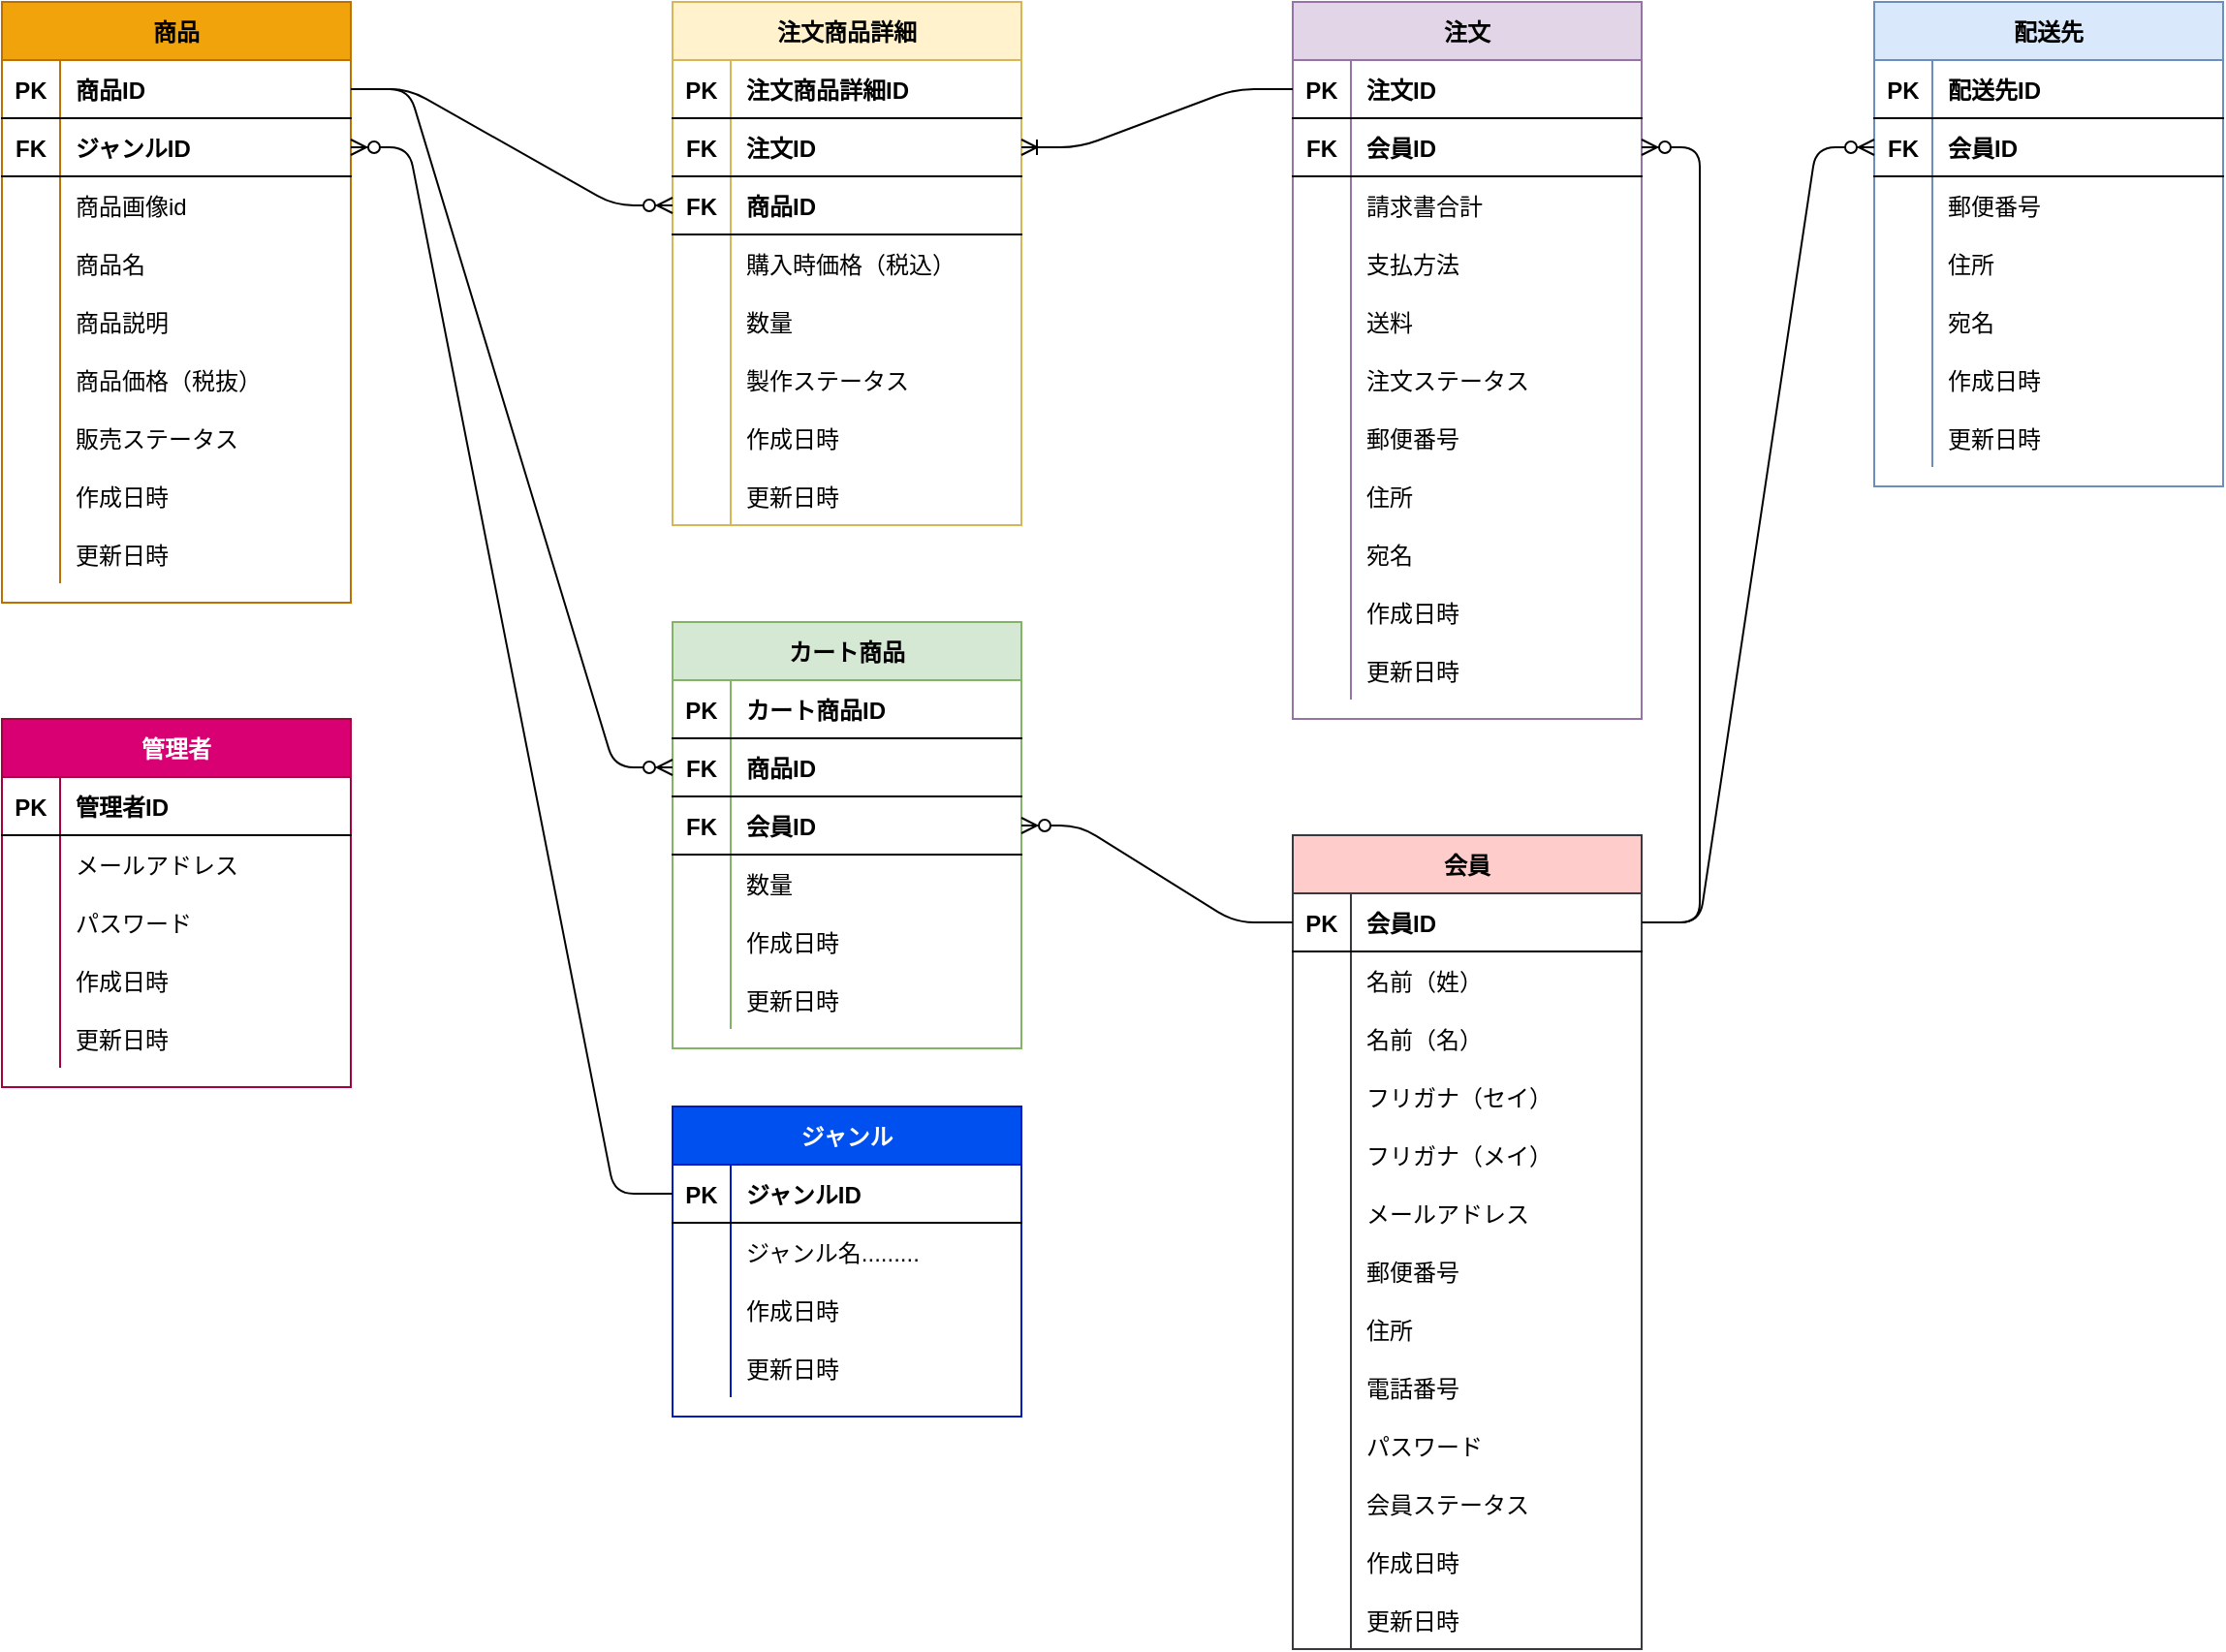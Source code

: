<mxfile version="14.7.7" type="google"><diagram id="C5RBs43oDa-KdzZeNtuy" name="Page-1"><mxGraphModel dx="1662" dy="877" grid="1" gridSize="10" guides="1" tooltips="1" connect="0" arrows="1" fold="1" page="1" pageScale="1" pageWidth="827" pageHeight="1169" math="0" shadow="0"><root><mxCell id="WIyWlLk6GJQsqaUBKTNV-0"/><mxCell id="WIyWlLk6GJQsqaUBKTNV-1" parent="WIyWlLk6GJQsqaUBKTNV-0"/><mxCell id="ZKIJg13bIt7J_Y5xCprv-138" value="会員" style="shape=table;startSize=30;container=1;collapsible=1;childLayout=tableLayout;fixedRows=1;rowLines=0;fontStyle=1;align=center;resizeLast=1;fillColor=#ffcccc;strokeColor=#36393d;" parent="WIyWlLk6GJQsqaUBKTNV-1" vertex="1"><mxGeometry x="1090" y="440" width="180" height="420" as="geometry"><mxRectangle x="590" y="380" width="60" height="30" as="alternateBounds"/></mxGeometry></mxCell><mxCell id="ZKIJg13bIt7J_Y5xCprv-139" value="" style="shape=partialRectangle;collapsible=0;dropTarget=0;pointerEvents=0;fillColor=none;top=0;left=0;bottom=1;right=0;points=[[0,0.5],[1,0.5]];portConstraint=eastwest;" parent="ZKIJg13bIt7J_Y5xCprv-138" vertex="1"><mxGeometry y="30" width="180" height="30" as="geometry"/></mxCell><mxCell id="ZKIJg13bIt7J_Y5xCprv-140" value="PK" style="shape=partialRectangle;connectable=0;fillColor=none;top=0;left=0;bottom=0;right=0;fontStyle=1;overflow=hidden;" parent="ZKIJg13bIt7J_Y5xCprv-139" vertex="1"><mxGeometry width="30" height="30" as="geometry"/></mxCell><mxCell id="ZKIJg13bIt7J_Y5xCprv-141" value="会員ID" style="shape=partialRectangle;connectable=0;fillColor=none;top=0;left=0;bottom=0;right=0;align=left;spacingLeft=6;fontStyle=1;overflow=hidden;" parent="ZKIJg13bIt7J_Y5xCprv-139" vertex="1"><mxGeometry x="30" width="150" height="30" as="geometry"/></mxCell><mxCell id="ZKIJg13bIt7J_Y5xCprv-145" value="" style="shape=partialRectangle;collapsible=0;dropTarget=0;pointerEvents=0;fillColor=none;top=0;left=0;bottom=0;right=0;points=[[0,0.5],[1,0.5]];portConstraint=eastwest;" parent="ZKIJg13bIt7J_Y5xCprv-138" vertex="1"><mxGeometry y="60" width="180" height="30" as="geometry"/></mxCell><mxCell id="ZKIJg13bIt7J_Y5xCprv-146" value="" style="shape=partialRectangle;connectable=0;fillColor=none;top=0;left=0;bottom=0;right=0;editable=1;overflow=hidden;" parent="ZKIJg13bIt7J_Y5xCprv-145" vertex="1"><mxGeometry width="30" height="30" as="geometry"/></mxCell><mxCell id="ZKIJg13bIt7J_Y5xCprv-147" value="名前（姓）" style="shape=partialRectangle;connectable=0;fillColor=none;top=0;left=0;bottom=0;right=0;align=left;spacingLeft=6;overflow=hidden;" parent="ZKIJg13bIt7J_Y5xCprv-145" vertex="1"><mxGeometry x="30" width="150" height="30" as="geometry"/></mxCell><mxCell id="r9dv_pmtsh936B0PJuUb-0" value="" style="shape=partialRectangle;collapsible=0;dropTarget=0;pointerEvents=0;fillColor=none;top=0;left=0;bottom=0;right=0;points=[[0,0.5],[1,0.5]];portConstraint=eastwest;" parent="ZKIJg13bIt7J_Y5xCprv-138" vertex="1"><mxGeometry y="90" width="180" height="30" as="geometry"/></mxCell><mxCell id="r9dv_pmtsh936B0PJuUb-1" value="" style="shape=partialRectangle;connectable=0;fillColor=none;top=0;left=0;bottom=0;right=0;editable=1;overflow=hidden;" parent="r9dv_pmtsh936B0PJuUb-0" vertex="1"><mxGeometry width="30" height="30" as="geometry"/></mxCell><mxCell id="r9dv_pmtsh936B0PJuUb-2" value="名前（名）" style="shape=partialRectangle;connectable=0;fillColor=none;top=0;left=0;bottom=0;right=0;align=left;spacingLeft=6;overflow=hidden;" parent="r9dv_pmtsh936B0PJuUb-0" vertex="1"><mxGeometry x="30" width="150" height="30" as="geometry"/></mxCell><mxCell id="ZKIJg13bIt7J_Y5xCprv-148" value="" style="shape=partialRectangle;collapsible=0;dropTarget=0;pointerEvents=0;fillColor=none;top=0;left=0;bottom=0;right=0;points=[[0,0.5],[1,0.5]];portConstraint=eastwest;" parent="ZKIJg13bIt7J_Y5xCprv-138" vertex="1"><mxGeometry y="120" width="180" height="30" as="geometry"/></mxCell><mxCell id="ZKIJg13bIt7J_Y5xCprv-149" value="" style="shape=partialRectangle;connectable=0;fillColor=none;top=0;left=0;bottom=0;right=0;editable=1;overflow=hidden;" parent="ZKIJg13bIt7J_Y5xCprv-148" vertex="1"><mxGeometry width="30" height="30" as="geometry"/></mxCell><mxCell id="ZKIJg13bIt7J_Y5xCprv-150" value="フリガナ（セイ）" style="shape=partialRectangle;connectable=0;fillColor=none;top=0;left=0;bottom=0;right=0;align=left;spacingLeft=6;overflow=hidden;" parent="ZKIJg13bIt7J_Y5xCprv-148" vertex="1"><mxGeometry x="30" width="150" height="30" as="geometry"/></mxCell><mxCell id="r9dv_pmtsh936B0PJuUb-3" value="" style="shape=partialRectangle;collapsible=0;dropTarget=0;pointerEvents=0;fillColor=none;top=0;left=0;bottom=0;right=0;points=[[0,0.5],[1,0.5]];portConstraint=eastwest;" parent="ZKIJg13bIt7J_Y5xCprv-138" vertex="1"><mxGeometry y="150" width="180" height="30" as="geometry"/></mxCell><mxCell id="r9dv_pmtsh936B0PJuUb-4" value="" style="shape=partialRectangle;connectable=0;fillColor=none;top=0;left=0;bottom=0;right=0;editable=1;overflow=hidden;" parent="r9dv_pmtsh936B0PJuUb-3" vertex="1"><mxGeometry width="30" height="30" as="geometry"/></mxCell><mxCell id="r9dv_pmtsh936B0PJuUb-5" value="フリガナ（メイ）" style="shape=partialRectangle;connectable=0;fillColor=none;top=0;left=0;bottom=0;right=0;align=left;spacingLeft=6;overflow=hidden;" parent="r9dv_pmtsh936B0PJuUb-3" vertex="1"><mxGeometry x="30" width="150" height="30" as="geometry"/></mxCell><mxCell id="ZKIJg13bIt7J_Y5xCprv-151" value="" style="shape=partialRectangle;collapsible=0;dropTarget=0;pointerEvents=0;fillColor=none;top=0;left=0;bottom=0;right=0;points=[[0,0.5],[1,0.5]];portConstraint=eastwest;" parent="ZKIJg13bIt7J_Y5xCprv-138" vertex="1"><mxGeometry y="180" width="180" height="30" as="geometry"/></mxCell><mxCell id="ZKIJg13bIt7J_Y5xCprv-152" value="" style="shape=partialRectangle;connectable=0;fillColor=none;top=0;left=0;bottom=0;right=0;editable=1;overflow=hidden;" parent="ZKIJg13bIt7J_Y5xCprv-151" vertex="1"><mxGeometry width="30" height="30" as="geometry"/></mxCell><mxCell id="ZKIJg13bIt7J_Y5xCprv-153" value="メールアドレス" style="shape=partialRectangle;connectable=0;fillColor=none;top=0;left=0;bottom=0;right=0;align=left;spacingLeft=6;overflow=hidden;" parent="ZKIJg13bIt7J_Y5xCprv-151" vertex="1"><mxGeometry x="30" width="150" height="30" as="geometry"/></mxCell><mxCell id="ZKIJg13bIt7J_Y5xCprv-154" style="shape=partialRectangle;collapsible=0;dropTarget=0;pointerEvents=0;fillColor=none;top=0;left=0;bottom=0;right=0;points=[[0,0.5],[1,0.5]];portConstraint=eastwest;" parent="ZKIJg13bIt7J_Y5xCprv-138" vertex="1"><mxGeometry y="210" width="180" height="30" as="geometry"/></mxCell><mxCell id="ZKIJg13bIt7J_Y5xCprv-155" style="shape=partialRectangle;connectable=0;fillColor=none;top=0;left=0;bottom=0;right=0;editable=1;overflow=hidden;" parent="ZKIJg13bIt7J_Y5xCprv-154" vertex="1"><mxGeometry width="30" height="30" as="geometry"/></mxCell><mxCell id="ZKIJg13bIt7J_Y5xCprv-156" value="郵便番号" style="shape=partialRectangle;connectable=0;fillColor=none;top=0;left=0;bottom=0;right=0;align=left;spacingLeft=6;overflow=hidden;" parent="ZKIJg13bIt7J_Y5xCprv-154" vertex="1"><mxGeometry x="30" width="150" height="30" as="geometry"/></mxCell><mxCell id="ZKIJg13bIt7J_Y5xCprv-157" style="shape=partialRectangle;collapsible=0;dropTarget=0;pointerEvents=0;fillColor=none;top=0;left=0;bottom=0;right=0;points=[[0,0.5],[1,0.5]];portConstraint=eastwest;" parent="ZKIJg13bIt7J_Y5xCprv-138" vertex="1"><mxGeometry y="240" width="180" height="30" as="geometry"/></mxCell><mxCell id="ZKIJg13bIt7J_Y5xCprv-158" style="shape=partialRectangle;connectable=0;fillColor=none;top=0;left=0;bottom=0;right=0;editable=1;overflow=hidden;" parent="ZKIJg13bIt7J_Y5xCprv-157" vertex="1"><mxGeometry width="30" height="30" as="geometry"/></mxCell><mxCell id="ZKIJg13bIt7J_Y5xCprv-159" value="住所" style="shape=partialRectangle;connectable=0;fillColor=none;top=0;left=0;bottom=0;right=0;align=left;spacingLeft=6;overflow=hidden;" parent="ZKIJg13bIt7J_Y5xCprv-157" vertex="1"><mxGeometry x="30" width="150" height="30" as="geometry"/></mxCell><mxCell id="ZKIJg13bIt7J_Y5xCprv-160" style="shape=partialRectangle;collapsible=0;dropTarget=0;pointerEvents=0;fillColor=none;top=0;left=0;bottom=0;right=0;points=[[0,0.5],[1,0.5]];portConstraint=eastwest;" parent="ZKIJg13bIt7J_Y5xCprv-138" vertex="1"><mxGeometry y="270" width="180" height="30" as="geometry"/></mxCell><mxCell id="ZKIJg13bIt7J_Y5xCprv-161" style="shape=partialRectangle;connectable=0;fillColor=none;top=0;left=0;bottom=0;right=0;editable=1;overflow=hidden;" parent="ZKIJg13bIt7J_Y5xCprv-160" vertex="1"><mxGeometry width="30" height="30" as="geometry"/></mxCell><mxCell id="ZKIJg13bIt7J_Y5xCprv-162" value="電話番号" style="shape=partialRectangle;connectable=0;fillColor=none;top=0;left=0;bottom=0;right=0;align=left;spacingLeft=6;overflow=hidden;" parent="ZKIJg13bIt7J_Y5xCprv-160" vertex="1"><mxGeometry x="30" width="150" height="30" as="geometry"/></mxCell><mxCell id="ZKIJg13bIt7J_Y5xCprv-163" style="shape=partialRectangle;collapsible=0;dropTarget=0;pointerEvents=0;fillColor=none;top=0;left=0;bottom=0;right=0;points=[[0,0.5],[1,0.5]];portConstraint=eastwest;" parent="ZKIJg13bIt7J_Y5xCprv-138" vertex="1"><mxGeometry y="300" width="180" height="30" as="geometry"/></mxCell><mxCell id="ZKIJg13bIt7J_Y5xCprv-164" style="shape=partialRectangle;connectable=0;fillColor=none;top=0;left=0;bottom=0;right=0;editable=1;overflow=hidden;" parent="ZKIJg13bIt7J_Y5xCprv-163" vertex="1"><mxGeometry width="30" height="30" as="geometry"/></mxCell><mxCell id="ZKIJg13bIt7J_Y5xCprv-165" value="パスワード" style="shape=partialRectangle;connectable=0;fillColor=none;top=0;left=0;bottom=0;right=0;align=left;spacingLeft=6;overflow=hidden;" parent="ZKIJg13bIt7J_Y5xCprv-163" vertex="1"><mxGeometry x="30" width="150" height="30" as="geometry"/></mxCell><mxCell id="ZKIJg13bIt7J_Y5xCprv-166" style="shape=partialRectangle;collapsible=0;dropTarget=0;pointerEvents=0;fillColor=none;top=0;left=0;bottom=0;right=0;points=[[0,0.5],[1,0.5]];portConstraint=eastwest;" parent="ZKIJg13bIt7J_Y5xCprv-138" vertex="1"><mxGeometry y="330" width="180" height="30" as="geometry"/></mxCell><mxCell id="ZKIJg13bIt7J_Y5xCprv-167" style="shape=partialRectangle;connectable=0;fillColor=none;top=0;left=0;bottom=0;right=0;editable=1;overflow=hidden;" parent="ZKIJg13bIt7J_Y5xCprv-166" vertex="1"><mxGeometry width="30" height="30" as="geometry"/></mxCell><mxCell id="ZKIJg13bIt7J_Y5xCprv-168" value="会員ステータス" style="shape=partialRectangle;connectable=0;fillColor=none;top=0;left=0;bottom=0;right=0;align=left;spacingLeft=6;overflow=hidden;" parent="ZKIJg13bIt7J_Y5xCprv-166" vertex="1"><mxGeometry x="30" width="150" height="30" as="geometry"/></mxCell><mxCell id="0UkZIth4nSMNTKYUOf2b-69" style="shape=partialRectangle;collapsible=0;dropTarget=0;pointerEvents=0;fillColor=none;top=0;left=0;bottom=0;right=0;points=[[0,0.5],[1,0.5]];portConstraint=eastwest;" parent="ZKIJg13bIt7J_Y5xCprv-138" vertex="1"><mxGeometry y="360" width="180" height="30" as="geometry"/></mxCell><mxCell id="0UkZIth4nSMNTKYUOf2b-70" style="shape=partialRectangle;connectable=0;fillColor=none;top=0;left=0;bottom=0;right=0;editable=1;overflow=hidden;" parent="0UkZIth4nSMNTKYUOf2b-69" vertex="1"><mxGeometry width="30" height="30" as="geometry"/></mxCell><mxCell id="0UkZIth4nSMNTKYUOf2b-71" value="作成日時" style="shape=partialRectangle;connectable=0;fillColor=none;top=0;left=0;bottom=0;right=0;align=left;spacingLeft=6;overflow=hidden;" parent="0UkZIth4nSMNTKYUOf2b-69" vertex="1"><mxGeometry x="30" width="150" height="30" as="geometry"/></mxCell><mxCell id="0UkZIth4nSMNTKYUOf2b-72" style="shape=partialRectangle;collapsible=0;dropTarget=0;pointerEvents=0;fillColor=none;top=0;left=0;bottom=0;right=0;points=[[0,0.5],[1,0.5]];portConstraint=eastwest;" parent="ZKIJg13bIt7J_Y5xCprv-138" vertex="1"><mxGeometry y="390" width="180" height="30" as="geometry"/></mxCell><mxCell id="0UkZIth4nSMNTKYUOf2b-73" style="shape=partialRectangle;connectable=0;fillColor=none;top=0;left=0;bottom=0;right=0;editable=1;overflow=hidden;" parent="0UkZIth4nSMNTKYUOf2b-72" vertex="1"><mxGeometry width="30" height="30" as="geometry"/></mxCell><mxCell id="0UkZIth4nSMNTKYUOf2b-74" value="更新日時" style="shape=partialRectangle;connectable=0;fillColor=none;top=0;left=0;bottom=0;right=0;align=left;spacingLeft=6;overflow=hidden;" parent="0UkZIth4nSMNTKYUOf2b-72" vertex="1"><mxGeometry x="30" width="150" height="30" as="geometry"/></mxCell><mxCell id="ZKIJg13bIt7J_Y5xCprv-169" value="商品" style="shape=table;startSize=30;container=1;collapsible=1;childLayout=tableLayout;fixedRows=1;rowLines=0;fontStyle=1;align=center;resizeLast=1;fillColor=#f0a30a;strokeColor=#BD7000;fontColor=#000000;" parent="WIyWlLk6GJQsqaUBKTNV-1" vertex="1"><mxGeometry x="424" y="10" width="180" height="310" as="geometry"><mxRectangle x="240" y="410" width="60" height="30" as="alternateBounds"/></mxGeometry></mxCell><mxCell id="ZKIJg13bIt7J_Y5xCprv-170" value="" style="shape=partialRectangle;collapsible=0;dropTarget=0;pointerEvents=0;fillColor=none;top=0;left=0;bottom=1;right=0;points=[[0,0.5],[1,0.5]];portConstraint=eastwest;fontStyle=0" parent="ZKIJg13bIt7J_Y5xCprv-169" vertex="1"><mxGeometry y="30" width="180" height="30" as="geometry"/></mxCell><mxCell id="ZKIJg13bIt7J_Y5xCprv-171" value="PK" style="shape=partialRectangle;connectable=0;fillColor=none;top=0;left=0;bottom=0;right=0;fontStyle=1;overflow=hidden;" parent="ZKIJg13bIt7J_Y5xCprv-170" vertex="1"><mxGeometry width="30" height="30" as="geometry"/></mxCell><mxCell id="ZKIJg13bIt7J_Y5xCprv-172" value="商品ID" style="shape=partialRectangle;connectable=0;fillColor=none;top=0;left=0;bottom=0;right=0;align=left;spacingLeft=6;fontStyle=1;overflow=hidden;" parent="ZKIJg13bIt7J_Y5xCprv-170" vertex="1"><mxGeometry x="30" width="150" height="30" as="geometry"/></mxCell><mxCell id="ZKIJg13bIt7J_Y5xCprv-173" style="shape=partialRectangle;collapsible=0;dropTarget=0;pointerEvents=0;fillColor=none;top=0;left=0;bottom=1;right=0;points=[[0,0.5],[1,0.5]];portConstraint=eastwest;" parent="ZKIJg13bIt7J_Y5xCprv-169" vertex="1"><mxGeometry y="60" width="180" height="30" as="geometry"/></mxCell><mxCell id="ZKIJg13bIt7J_Y5xCprv-174" value="FK" style="shape=partialRectangle;connectable=0;fillColor=none;top=0;left=0;bottom=0;right=0;fontStyle=1;overflow=hidden;" parent="ZKIJg13bIt7J_Y5xCprv-173" vertex="1"><mxGeometry width="30" height="30" as="geometry"/></mxCell><mxCell id="ZKIJg13bIt7J_Y5xCprv-175" value="ジャンルID" style="shape=partialRectangle;connectable=0;fillColor=none;top=0;left=0;bottom=0;right=0;align=left;spacingLeft=6;fontStyle=1;overflow=hidden;" parent="ZKIJg13bIt7J_Y5xCprv-173" vertex="1"><mxGeometry x="30" width="150" height="30" as="geometry"/></mxCell><mxCell id="ZKIJg13bIt7J_Y5xCprv-176" style="shape=partialRectangle;collapsible=0;dropTarget=0;pointerEvents=0;fillColor=none;top=0;left=0;bottom=0;right=0;points=[[0,0.5],[1,0.5]];portConstraint=eastwest;" parent="ZKIJg13bIt7J_Y5xCprv-169" vertex="1"><mxGeometry y="90" width="180" height="30" as="geometry"/></mxCell><mxCell id="ZKIJg13bIt7J_Y5xCprv-177" style="shape=partialRectangle;connectable=0;fillColor=none;top=0;left=0;bottom=0;right=0;editable=1;overflow=hidden;" parent="ZKIJg13bIt7J_Y5xCprv-176" vertex="1"><mxGeometry width="30" height="30" as="geometry"/></mxCell><mxCell id="ZKIJg13bIt7J_Y5xCprv-178" value="商品画像id" style="shape=partialRectangle;connectable=0;fillColor=none;top=0;left=0;bottom=0;right=0;align=left;spacingLeft=6;overflow=hidden;" parent="ZKIJg13bIt7J_Y5xCprv-176" vertex="1"><mxGeometry x="30" width="150" height="30" as="geometry"/></mxCell><mxCell id="ZKIJg13bIt7J_Y5xCprv-179" value="" style="shape=partialRectangle;collapsible=0;dropTarget=0;pointerEvents=0;fillColor=none;top=0;left=0;bottom=0;right=0;points=[[0,0.5],[1,0.5]];portConstraint=eastwest;" parent="ZKIJg13bIt7J_Y5xCprv-169" vertex="1"><mxGeometry y="120" width="180" height="30" as="geometry"/></mxCell><mxCell id="ZKIJg13bIt7J_Y5xCprv-180" value="" style="shape=partialRectangle;connectable=0;fillColor=none;top=0;left=0;bottom=0;right=0;editable=1;overflow=hidden;" parent="ZKIJg13bIt7J_Y5xCprv-179" vertex="1"><mxGeometry width="30" height="30" as="geometry"/></mxCell><mxCell id="ZKIJg13bIt7J_Y5xCprv-181" value="商品名" style="shape=partialRectangle;connectable=0;fillColor=none;top=0;left=0;bottom=0;right=0;align=left;spacingLeft=6;overflow=hidden;" parent="ZKIJg13bIt7J_Y5xCprv-179" vertex="1"><mxGeometry x="30" width="150" height="30" as="geometry"/></mxCell><mxCell id="ZKIJg13bIt7J_Y5xCprv-182" value="" style="shape=partialRectangle;collapsible=0;dropTarget=0;pointerEvents=0;fillColor=none;top=0;left=0;bottom=0;right=0;points=[[0,0.5],[1,0.5]];portConstraint=eastwest;" parent="ZKIJg13bIt7J_Y5xCprv-169" vertex="1"><mxGeometry y="150" width="180" height="30" as="geometry"/></mxCell><mxCell id="ZKIJg13bIt7J_Y5xCprv-183" value="" style="shape=partialRectangle;connectable=0;fillColor=none;top=0;left=0;bottom=0;right=0;editable=1;overflow=hidden;" parent="ZKIJg13bIt7J_Y5xCprv-182" vertex="1"><mxGeometry width="30" height="30" as="geometry"/></mxCell><mxCell id="ZKIJg13bIt7J_Y5xCprv-184" value="商品説明" style="shape=partialRectangle;connectable=0;fillColor=none;top=0;left=0;bottom=0;right=0;align=left;spacingLeft=6;overflow=hidden;" parent="ZKIJg13bIt7J_Y5xCprv-182" vertex="1"><mxGeometry x="30" width="150" height="30" as="geometry"/></mxCell><mxCell id="ZKIJg13bIt7J_Y5xCprv-185" value="" style="shape=partialRectangle;collapsible=0;dropTarget=0;pointerEvents=0;fillColor=none;top=0;left=0;bottom=0;right=0;points=[[0,0.5],[1,0.5]];portConstraint=eastwest;" parent="ZKIJg13bIt7J_Y5xCprv-169" vertex="1"><mxGeometry y="180" width="180" height="30" as="geometry"/></mxCell><mxCell id="ZKIJg13bIt7J_Y5xCprv-186" value="" style="shape=partialRectangle;connectable=0;fillColor=none;top=0;left=0;bottom=0;right=0;editable=1;overflow=hidden;" parent="ZKIJg13bIt7J_Y5xCprv-185" vertex="1"><mxGeometry width="30" height="30" as="geometry"/></mxCell><mxCell id="ZKIJg13bIt7J_Y5xCprv-187" value="商品価格（税抜）" style="shape=partialRectangle;connectable=0;fillColor=none;top=0;left=0;bottom=0;right=0;align=left;spacingLeft=6;overflow=hidden;" parent="ZKIJg13bIt7J_Y5xCprv-185" vertex="1"><mxGeometry x="30" width="150" height="30" as="geometry"/></mxCell><mxCell id="ZKIJg13bIt7J_Y5xCprv-188" style="shape=partialRectangle;collapsible=0;dropTarget=0;pointerEvents=0;fillColor=none;top=0;left=0;bottom=0;right=0;points=[[0,0.5],[1,0.5]];portConstraint=eastwest;" parent="ZKIJg13bIt7J_Y5xCprv-169" vertex="1"><mxGeometry y="210" width="180" height="30" as="geometry"/></mxCell><mxCell id="ZKIJg13bIt7J_Y5xCprv-189" style="shape=partialRectangle;connectable=0;fillColor=none;top=0;left=0;bottom=0;right=0;editable=1;overflow=hidden;" parent="ZKIJg13bIt7J_Y5xCprv-188" vertex="1"><mxGeometry width="30" height="30" as="geometry"/></mxCell><mxCell id="ZKIJg13bIt7J_Y5xCprv-190" value="販売ステータス" style="shape=partialRectangle;connectable=0;fillColor=none;top=0;left=0;bottom=0;right=0;align=left;spacingLeft=6;overflow=hidden;" parent="ZKIJg13bIt7J_Y5xCprv-188" vertex="1"><mxGeometry x="30" width="150" height="30" as="geometry"/></mxCell><mxCell id="0UkZIth4nSMNTKYUOf2b-115" style="shape=partialRectangle;collapsible=0;dropTarget=0;pointerEvents=0;fillColor=none;top=0;left=0;bottom=0;right=0;points=[[0,0.5],[1,0.5]];portConstraint=eastwest;" parent="ZKIJg13bIt7J_Y5xCprv-169" vertex="1"><mxGeometry y="240" width="180" height="30" as="geometry"/></mxCell><mxCell id="0UkZIth4nSMNTKYUOf2b-116" style="shape=partialRectangle;connectable=0;fillColor=none;top=0;left=0;bottom=0;right=0;editable=1;overflow=hidden;" parent="0UkZIth4nSMNTKYUOf2b-115" vertex="1"><mxGeometry width="30" height="30" as="geometry"/></mxCell><mxCell id="0UkZIth4nSMNTKYUOf2b-117" value="作成日時" style="shape=partialRectangle;connectable=0;fillColor=none;top=0;left=0;bottom=0;right=0;align=left;spacingLeft=6;overflow=hidden;" parent="0UkZIth4nSMNTKYUOf2b-115" vertex="1"><mxGeometry x="30" width="150" height="30" as="geometry"/></mxCell><mxCell id="0UkZIth4nSMNTKYUOf2b-118" style="shape=partialRectangle;collapsible=0;dropTarget=0;pointerEvents=0;fillColor=none;top=0;left=0;bottom=0;right=0;points=[[0,0.5],[1,0.5]];portConstraint=eastwest;" parent="ZKIJg13bIt7J_Y5xCprv-169" vertex="1"><mxGeometry y="270" width="180" height="30" as="geometry"/></mxCell><mxCell id="0UkZIth4nSMNTKYUOf2b-119" style="shape=partialRectangle;connectable=0;fillColor=none;top=0;left=0;bottom=0;right=0;editable=1;overflow=hidden;" parent="0UkZIth4nSMNTKYUOf2b-118" vertex="1"><mxGeometry width="30" height="30" as="geometry"/></mxCell><mxCell id="0UkZIth4nSMNTKYUOf2b-120" value="更新日時" style="shape=partialRectangle;connectable=0;fillColor=none;top=0;left=0;bottom=0;right=0;align=left;spacingLeft=6;overflow=hidden;" parent="0UkZIth4nSMNTKYUOf2b-118" vertex="1"><mxGeometry x="30" width="150" height="30" as="geometry"/></mxCell><mxCell id="ZKIJg13bIt7J_Y5xCprv-191" value="注文商品詳細" style="shape=table;startSize=30;container=1;collapsible=1;childLayout=tableLayout;fixedRows=1;rowLines=0;fontStyle=1;align=center;resizeLast=1;fillColor=#fff2cc;strokeColor=#d6b656;" parent="WIyWlLk6GJQsqaUBKTNV-1" vertex="1"><mxGeometry x="770" y="10" width="180" height="270" as="geometry"><mxRectangle x="1010" y="40" width="80" height="30" as="alternateBounds"/></mxGeometry></mxCell><mxCell id="ZKIJg13bIt7J_Y5xCprv-192" value="" style="shape=partialRectangle;collapsible=0;dropTarget=0;pointerEvents=0;fillColor=none;top=0;left=0;bottom=1;right=0;points=[[0,0.5],[1,0.5]];portConstraint=eastwest;" parent="ZKIJg13bIt7J_Y5xCprv-191" vertex="1"><mxGeometry y="30" width="180" height="30" as="geometry"/></mxCell><mxCell id="ZKIJg13bIt7J_Y5xCprv-193" value="PK" style="shape=partialRectangle;connectable=0;fillColor=none;top=0;left=0;bottom=0;right=0;fontStyle=1;overflow=hidden;" parent="ZKIJg13bIt7J_Y5xCprv-192" vertex="1"><mxGeometry width="30" height="30" as="geometry"/></mxCell><mxCell id="ZKIJg13bIt7J_Y5xCprv-194" value="注文商品詳細ID" style="shape=partialRectangle;connectable=0;fillColor=none;top=0;left=0;bottom=0;right=0;align=left;spacingLeft=6;fontStyle=1;overflow=hidden;" parent="ZKIJg13bIt7J_Y5xCprv-192" vertex="1"><mxGeometry x="30" width="150" height="30" as="geometry"/></mxCell><mxCell id="ZKIJg13bIt7J_Y5xCprv-195" style="shape=partialRectangle;collapsible=0;dropTarget=0;pointerEvents=0;fillColor=none;top=0;left=0;bottom=1;right=0;points=[[0,0.5],[1,0.5]];portConstraint=eastwest;" parent="ZKIJg13bIt7J_Y5xCprv-191" vertex="1"><mxGeometry y="60" width="180" height="30" as="geometry"/></mxCell><mxCell id="ZKIJg13bIt7J_Y5xCprv-196" value="FK" style="shape=partialRectangle;connectable=0;fillColor=none;top=0;left=0;bottom=0;right=0;fontStyle=1;overflow=hidden;" parent="ZKIJg13bIt7J_Y5xCprv-195" vertex="1"><mxGeometry width="30" height="30" as="geometry"/></mxCell><mxCell id="ZKIJg13bIt7J_Y5xCprv-197" value="注文ID" style="shape=partialRectangle;connectable=0;fillColor=none;top=0;left=0;bottom=0;right=0;align=left;spacingLeft=6;fontStyle=1;overflow=hidden;" parent="ZKIJg13bIt7J_Y5xCprv-195" vertex="1"><mxGeometry x="30" width="150" height="30" as="geometry"/></mxCell><mxCell id="ZKIJg13bIt7J_Y5xCprv-198" style="shape=partialRectangle;collapsible=0;dropTarget=0;pointerEvents=0;fillColor=none;top=0;left=0;bottom=1;right=0;points=[[0,0.5],[1,0.5]];portConstraint=eastwest;" parent="ZKIJg13bIt7J_Y5xCprv-191" vertex="1"><mxGeometry y="90" width="180" height="30" as="geometry"/></mxCell><mxCell id="ZKIJg13bIt7J_Y5xCprv-199" value="FK" style="shape=partialRectangle;connectable=0;fillColor=none;top=0;left=0;bottom=0;right=0;fontStyle=1;overflow=hidden;" parent="ZKIJg13bIt7J_Y5xCprv-198" vertex="1"><mxGeometry width="30" height="30" as="geometry"/></mxCell><mxCell id="ZKIJg13bIt7J_Y5xCprv-200" value="商品ID" style="shape=partialRectangle;connectable=0;fillColor=none;top=0;left=0;bottom=0;right=0;align=left;spacingLeft=6;fontStyle=1;overflow=hidden;" parent="ZKIJg13bIt7J_Y5xCprv-198" vertex="1"><mxGeometry x="30" width="150" height="30" as="geometry"/></mxCell><mxCell id="0UkZIth4nSMNTKYUOf2b-85" value="" style="shape=partialRectangle;collapsible=0;dropTarget=0;pointerEvents=0;fillColor=none;top=0;left=0;bottom=0;right=0;points=[[0,0.5],[1,0.5]];portConstraint=eastwest;" parent="ZKIJg13bIt7J_Y5xCprv-191" vertex="1"><mxGeometry y="120" width="180" height="30" as="geometry"/></mxCell><mxCell id="0UkZIth4nSMNTKYUOf2b-86" value="" style="shape=partialRectangle;connectable=0;fillColor=none;top=0;left=0;bottom=0;right=0;editable=1;overflow=hidden;" parent="0UkZIth4nSMNTKYUOf2b-85" vertex="1"><mxGeometry width="30" height="30" as="geometry"/></mxCell><mxCell id="0UkZIth4nSMNTKYUOf2b-87" value="購入時価格（税込）" style="shape=partialRectangle;connectable=0;fillColor=none;top=0;left=0;bottom=0;right=0;align=left;spacingLeft=6;overflow=hidden;" parent="0UkZIth4nSMNTKYUOf2b-85" vertex="1"><mxGeometry x="30" width="150" height="30" as="geometry"/></mxCell><mxCell id="0UkZIth4nSMNTKYUOf2b-94" style="shape=partialRectangle;collapsible=0;dropTarget=0;pointerEvents=0;fillColor=none;top=0;left=0;bottom=0;right=0;points=[[0,0.5],[1,0.5]];portConstraint=eastwest;" parent="ZKIJg13bIt7J_Y5xCprv-191" vertex="1"><mxGeometry y="150" width="180" height="30" as="geometry"/></mxCell><mxCell id="0UkZIth4nSMNTKYUOf2b-95" style="shape=partialRectangle;connectable=0;fillColor=none;top=0;left=0;bottom=0;right=0;editable=1;overflow=hidden;" parent="0UkZIth4nSMNTKYUOf2b-94" vertex="1"><mxGeometry width="30" height="30" as="geometry"/></mxCell><mxCell id="0UkZIth4nSMNTKYUOf2b-96" value="数量" style="shape=partialRectangle;connectable=0;fillColor=none;top=0;left=0;bottom=0;right=0;align=left;spacingLeft=6;overflow=hidden;" parent="0UkZIth4nSMNTKYUOf2b-94" vertex="1"><mxGeometry x="30" width="150" height="30" as="geometry"/></mxCell><mxCell id="0UkZIth4nSMNTKYUOf2b-88" style="shape=partialRectangle;collapsible=0;dropTarget=0;pointerEvents=0;fillColor=none;top=0;left=0;bottom=0;right=0;points=[[0,0.5],[1,0.5]];portConstraint=eastwest;" parent="ZKIJg13bIt7J_Y5xCprv-191" vertex="1"><mxGeometry y="180" width="180" height="30" as="geometry"/></mxCell><mxCell id="0UkZIth4nSMNTKYUOf2b-89" style="shape=partialRectangle;connectable=0;fillColor=none;top=0;left=0;bottom=0;right=0;editable=1;overflow=hidden;" parent="0UkZIth4nSMNTKYUOf2b-88" vertex="1"><mxGeometry width="30" height="30" as="geometry"/></mxCell><mxCell id="0UkZIth4nSMNTKYUOf2b-90" value="製作ステータス" style="shape=partialRectangle;connectable=0;fillColor=none;top=0;left=0;bottom=0;right=0;align=left;spacingLeft=6;overflow=hidden;" parent="0UkZIth4nSMNTKYUOf2b-88" vertex="1"><mxGeometry x="30" width="150" height="30" as="geometry"/></mxCell><mxCell id="0UkZIth4nSMNTKYUOf2b-97" style="shape=partialRectangle;collapsible=0;dropTarget=0;pointerEvents=0;fillColor=none;top=0;left=0;bottom=0;right=0;points=[[0,0.5],[1,0.5]];portConstraint=eastwest;" parent="ZKIJg13bIt7J_Y5xCprv-191" vertex="1"><mxGeometry y="210" width="180" height="30" as="geometry"/></mxCell><mxCell id="0UkZIth4nSMNTKYUOf2b-98" style="shape=partialRectangle;connectable=0;fillColor=none;top=0;left=0;bottom=0;right=0;editable=1;overflow=hidden;" parent="0UkZIth4nSMNTKYUOf2b-97" vertex="1"><mxGeometry width="30" height="30" as="geometry"/></mxCell><mxCell id="0UkZIth4nSMNTKYUOf2b-99" value="作成日時" style="shape=partialRectangle;connectable=0;fillColor=none;top=0;left=0;bottom=0;right=0;align=left;spacingLeft=6;overflow=hidden;" parent="0UkZIth4nSMNTKYUOf2b-97" vertex="1"><mxGeometry x="30" width="150" height="30" as="geometry"/></mxCell><mxCell id="0UkZIth4nSMNTKYUOf2b-100" style="shape=partialRectangle;collapsible=0;dropTarget=0;pointerEvents=0;fillColor=none;top=0;left=0;bottom=0;right=0;points=[[0,0.5],[1,0.5]];portConstraint=eastwest;" parent="ZKIJg13bIt7J_Y5xCprv-191" vertex="1"><mxGeometry y="240" width="180" height="30" as="geometry"/></mxCell><mxCell id="0UkZIth4nSMNTKYUOf2b-101" style="shape=partialRectangle;connectable=0;fillColor=none;top=0;left=0;bottom=0;right=0;editable=1;overflow=hidden;" parent="0UkZIth4nSMNTKYUOf2b-100" vertex="1"><mxGeometry width="30" height="30" as="geometry"/></mxCell><mxCell id="0UkZIth4nSMNTKYUOf2b-102" value="更新日時" style="shape=partialRectangle;connectable=0;fillColor=none;top=0;left=0;bottom=0;right=0;align=left;spacingLeft=6;overflow=hidden;" parent="0UkZIth4nSMNTKYUOf2b-100" vertex="1"><mxGeometry x="30" width="150" height="30" as="geometry"/></mxCell><mxCell id="ZKIJg13bIt7J_Y5xCprv-207" value="カート商品" style="shape=table;startSize=30;container=1;collapsible=1;childLayout=tableLayout;fixedRows=1;rowLines=0;fontStyle=1;align=center;resizeLast=1;fillColor=#d5e8d4;strokeColor=#82b366;" parent="WIyWlLk6GJQsqaUBKTNV-1" vertex="1"><mxGeometry x="770" y="330" width="180" height="220" as="geometry"><mxRectangle x="430" y="480" width="70" height="30" as="alternateBounds"/></mxGeometry></mxCell><mxCell id="ZKIJg13bIt7J_Y5xCprv-208" value="" style="shape=partialRectangle;collapsible=0;dropTarget=0;pointerEvents=0;fillColor=none;top=0;left=0;bottom=1;right=0;points=[[0,0.5],[1,0.5]];portConstraint=eastwest;" parent="ZKIJg13bIt7J_Y5xCprv-207" vertex="1"><mxGeometry y="30" width="180" height="30" as="geometry"/></mxCell><mxCell id="ZKIJg13bIt7J_Y5xCprv-209" value="PK" style="shape=partialRectangle;connectable=0;fillColor=none;top=0;left=0;bottom=0;right=0;fontStyle=1;overflow=hidden;" parent="ZKIJg13bIt7J_Y5xCprv-208" vertex="1"><mxGeometry width="30" height="30" as="geometry"/></mxCell><mxCell id="ZKIJg13bIt7J_Y5xCprv-210" value="カート商品ID" style="shape=partialRectangle;connectable=0;fillColor=none;top=0;left=0;bottom=0;right=0;align=left;spacingLeft=6;fontStyle=1;overflow=hidden;" parent="ZKIJg13bIt7J_Y5xCprv-208" vertex="1"><mxGeometry x="30" width="150" height="30" as="geometry"/></mxCell><mxCell id="ZKIJg13bIt7J_Y5xCprv-211" style="shape=partialRectangle;collapsible=0;dropTarget=0;pointerEvents=0;fillColor=none;top=0;left=0;bottom=1;right=0;points=[[0,0.5],[1,0.5]];portConstraint=eastwest;" parent="ZKIJg13bIt7J_Y5xCprv-207" vertex="1"><mxGeometry y="60" width="180" height="30" as="geometry"/></mxCell><mxCell id="ZKIJg13bIt7J_Y5xCprv-212" value="FK" style="shape=partialRectangle;connectable=0;fillColor=none;top=0;left=0;bottom=0;right=0;fontStyle=1;overflow=hidden;" parent="ZKIJg13bIt7J_Y5xCprv-211" vertex="1"><mxGeometry width="30" height="30" as="geometry"/></mxCell><mxCell id="ZKIJg13bIt7J_Y5xCprv-213" value="商品ID" style="shape=partialRectangle;connectable=0;fillColor=none;top=0;left=0;bottom=0;right=0;align=left;spacingLeft=6;fontStyle=1;overflow=hidden;" parent="ZKIJg13bIt7J_Y5xCprv-211" vertex="1"><mxGeometry x="30" width="150" height="30" as="geometry"/></mxCell><mxCell id="ZKIJg13bIt7J_Y5xCprv-214" style="shape=partialRectangle;collapsible=0;dropTarget=0;pointerEvents=0;fillColor=none;top=0;left=0;bottom=1;right=0;points=[[0,0.5],[1,0.5]];portConstraint=eastwest;" parent="ZKIJg13bIt7J_Y5xCprv-207" vertex="1"><mxGeometry y="90" width="180" height="30" as="geometry"/></mxCell><mxCell id="ZKIJg13bIt7J_Y5xCprv-215" value="FK" style="shape=partialRectangle;connectable=0;fillColor=none;top=0;left=0;bottom=0;right=0;fontStyle=1;overflow=hidden;" parent="ZKIJg13bIt7J_Y5xCprv-214" vertex="1"><mxGeometry width="30" height="30" as="geometry"/></mxCell><mxCell id="ZKIJg13bIt7J_Y5xCprv-216" value="会員ID" style="shape=partialRectangle;connectable=0;fillColor=none;top=0;left=0;bottom=0;right=0;align=left;spacingLeft=6;fontStyle=1;overflow=hidden;" parent="ZKIJg13bIt7J_Y5xCprv-214" vertex="1"><mxGeometry x="30" width="150" height="30" as="geometry"/></mxCell><mxCell id="ZKIJg13bIt7J_Y5xCprv-217" value="" style="shape=partialRectangle;collapsible=0;dropTarget=0;pointerEvents=0;fillColor=none;top=0;left=0;bottom=0;right=0;points=[[0,0.5],[1,0.5]];portConstraint=eastwest;" parent="ZKIJg13bIt7J_Y5xCprv-207" vertex="1"><mxGeometry y="120" width="180" height="30" as="geometry"/></mxCell><mxCell id="ZKIJg13bIt7J_Y5xCprv-218" value="" style="shape=partialRectangle;connectable=0;fillColor=none;top=0;left=0;bottom=0;right=0;editable=1;overflow=hidden;" parent="ZKIJg13bIt7J_Y5xCprv-217" vertex="1"><mxGeometry width="30" height="30" as="geometry"/></mxCell><mxCell id="ZKIJg13bIt7J_Y5xCprv-219" value="数量" style="shape=partialRectangle;connectable=0;fillColor=none;top=0;left=0;bottom=0;right=0;align=left;spacingLeft=6;overflow=hidden;" parent="ZKIJg13bIt7J_Y5xCprv-217" vertex="1"><mxGeometry x="30" width="150" height="30" as="geometry"/></mxCell><mxCell id="0UkZIth4nSMNTKYUOf2b-103" style="shape=partialRectangle;collapsible=0;dropTarget=0;pointerEvents=0;fillColor=none;top=0;left=0;bottom=0;right=0;points=[[0,0.5],[1,0.5]];portConstraint=eastwest;" parent="ZKIJg13bIt7J_Y5xCprv-207" vertex="1"><mxGeometry y="150" width="180" height="30" as="geometry"/></mxCell><mxCell id="0UkZIth4nSMNTKYUOf2b-104" style="shape=partialRectangle;connectable=0;fillColor=none;top=0;left=0;bottom=0;right=0;editable=1;overflow=hidden;" parent="0UkZIth4nSMNTKYUOf2b-103" vertex="1"><mxGeometry width="30" height="30" as="geometry"/></mxCell><mxCell id="0UkZIth4nSMNTKYUOf2b-105" value="作成日時" style="shape=partialRectangle;connectable=0;fillColor=none;top=0;left=0;bottom=0;right=0;align=left;spacingLeft=6;overflow=hidden;" parent="0UkZIth4nSMNTKYUOf2b-103" vertex="1"><mxGeometry x="30" width="150" height="30" as="geometry"/></mxCell><mxCell id="0UkZIth4nSMNTKYUOf2b-106" style="shape=partialRectangle;collapsible=0;dropTarget=0;pointerEvents=0;fillColor=none;top=0;left=0;bottom=0;right=0;points=[[0,0.5],[1,0.5]];portConstraint=eastwest;" parent="ZKIJg13bIt7J_Y5xCprv-207" vertex="1"><mxGeometry y="180" width="180" height="30" as="geometry"/></mxCell><mxCell id="0UkZIth4nSMNTKYUOf2b-107" style="shape=partialRectangle;connectable=0;fillColor=none;top=0;left=0;bottom=0;right=0;editable=1;overflow=hidden;" parent="0UkZIth4nSMNTKYUOf2b-106" vertex="1"><mxGeometry width="30" height="30" as="geometry"/></mxCell><mxCell id="0UkZIth4nSMNTKYUOf2b-108" value="更新日時" style="shape=partialRectangle;connectable=0;fillColor=none;top=0;left=0;bottom=0;right=0;align=left;spacingLeft=6;overflow=hidden;" parent="0UkZIth4nSMNTKYUOf2b-106" vertex="1"><mxGeometry x="30" width="150" height="30" as="geometry"/></mxCell><mxCell id="ZKIJg13bIt7J_Y5xCprv-220" value="配送先" style="shape=table;startSize=30;container=1;collapsible=1;childLayout=tableLayout;fixedRows=1;rowLines=0;fontStyle=1;align=center;resizeLast=1;fillColor=#dae8fc;strokeColor=#6c8ebf;" parent="WIyWlLk6GJQsqaUBKTNV-1" vertex="1"><mxGeometry x="1390" y="10" width="180" height="250" as="geometry"/></mxCell><mxCell id="ZKIJg13bIt7J_Y5xCprv-221" value="" style="shape=partialRectangle;collapsible=0;dropTarget=0;pointerEvents=0;fillColor=none;top=0;left=0;bottom=1;right=0;points=[[0,0.5],[1,0.5]];portConstraint=eastwest;" parent="ZKIJg13bIt7J_Y5xCprv-220" vertex="1"><mxGeometry y="30" width="180" height="30" as="geometry"/></mxCell><mxCell id="ZKIJg13bIt7J_Y5xCprv-222" value="PK" style="shape=partialRectangle;connectable=0;fillColor=none;top=0;left=0;bottom=0;right=0;fontStyle=1;overflow=hidden;" parent="ZKIJg13bIt7J_Y5xCprv-221" vertex="1"><mxGeometry width="30" height="30" as="geometry"/></mxCell><mxCell id="ZKIJg13bIt7J_Y5xCprv-223" value="配送先ID" style="shape=partialRectangle;connectable=0;fillColor=none;top=0;left=0;bottom=0;right=0;align=left;spacingLeft=6;fontStyle=1;overflow=hidden;" parent="ZKIJg13bIt7J_Y5xCprv-221" vertex="1"><mxGeometry x="30" width="150" height="30" as="geometry"/></mxCell><mxCell id="0UkZIth4nSMNTKYUOf2b-0" style="shape=partialRectangle;collapsible=0;dropTarget=0;pointerEvents=0;fillColor=none;top=0;left=0;bottom=1;right=0;points=[[0,0.5],[1,0.5]];portConstraint=eastwest;" parent="ZKIJg13bIt7J_Y5xCprv-220" vertex="1"><mxGeometry y="60" width="180" height="30" as="geometry"/></mxCell><mxCell id="0UkZIth4nSMNTKYUOf2b-1" value="FK" style="shape=partialRectangle;connectable=0;fillColor=none;top=0;left=0;bottom=0;right=0;fontStyle=1;overflow=hidden;" parent="0UkZIth4nSMNTKYUOf2b-0" vertex="1"><mxGeometry width="30" height="30" as="geometry"/></mxCell><mxCell id="0UkZIth4nSMNTKYUOf2b-2" value="会員ID" style="shape=partialRectangle;connectable=0;fillColor=none;top=0;left=0;bottom=0;right=0;align=left;spacingLeft=6;fontStyle=1;overflow=hidden;" parent="0UkZIth4nSMNTKYUOf2b-0" vertex="1"><mxGeometry x="30" width="150" height="30" as="geometry"/></mxCell><mxCell id="ZKIJg13bIt7J_Y5xCprv-224" value="" style="shape=partialRectangle;collapsible=0;dropTarget=0;pointerEvents=0;fillColor=none;top=0;left=0;bottom=0;right=0;points=[[0,0.5],[1,0.5]];portConstraint=eastwest;" parent="ZKIJg13bIt7J_Y5xCprv-220" vertex="1"><mxGeometry y="90" width="180" height="30" as="geometry"/></mxCell><mxCell id="ZKIJg13bIt7J_Y5xCprv-225" value="" style="shape=partialRectangle;connectable=0;fillColor=none;top=0;left=0;bottom=0;right=0;editable=1;overflow=hidden;" parent="ZKIJg13bIt7J_Y5xCprv-224" vertex="1"><mxGeometry width="30" height="30" as="geometry"/></mxCell><mxCell id="ZKIJg13bIt7J_Y5xCprv-226" value="郵便番号" style="shape=partialRectangle;connectable=0;fillColor=none;top=0;left=0;bottom=0;right=0;align=left;spacingLeft=6;overflow=hidden;" parent="ZKIJg13bIt7J_Y5xCprv-224" vertex="1"><mxGeometry x="30" width="150" height="30" as="geometry"/></mxCell><mxCell id="ZKIJg13bIt7J_Y5xCprv-227" value="" style="shape=partialRectangle;collapsible=0;dropTarget=0;pointerEvents=0;fillColor=none;top=0;left=0;bottom=0;right=0;points=[[0,0.5],[1,0.5]];portConstraint=eastwest;" parent="ZKIJg13bIt7J_Y5xCprv-220" vertex="1"><mxGeometry y="120" width="180" height="30" as="geometry"/></mxCell><mxCell id="ZKIJg13bIt7J_Y5xCprv-228" value="" style="shape=partialRectangle;connectable=0;fillColor=none;top=0;left=0;bottom=0;right=0;editable=1;overflow=hidden;" parent="ZKIJg13bIt7J_Y5xCprv-227" vertex="1"><mxGeometry width="30" height="30" as="geometry"/></mxCell><mxCell id="ZKIJg13bIt7J_Y5xCprv-229" value="住所" style="shape=partialRectangle;connectable=0;fillColor=none;top=0;left=0;bottom=0;right=0;align=left;spacingLeft=6;overflow=hidden;" parent="ZKIJg13bIt7J_Y5xCprv-227" vertex="1"><mxGeometry x="30" width="150" height="30" as="geometry"/></mxCell><mxCell id="ZKIJg13bIt7J_Y5xCprv-230" value="" style="shape=partialRectangle;collapsible=0;dropTarget=0;pointerEvents=0;fillColor=none;top=0;left=0;bottom=0;right=0;points=[[0,0.5],[1,0.5]];portConstraint=eastwest;" parent="ZKIJg13bIt7J_Y5xCprv-220" vertex="1"><mxGeometry y="150" width="180" height="30" as="geometry"/></mxCell><mxCell id="ZKIJg13bIt7J_Y5xCprv-231" value="" style="shape=partialRectangle;connectable=0;fillColor=none;top=0;left=0;bottom=0;right=0;editable=1;overflow=hidden;" parent="ZKIJg13bIt7J_Y5xCprv-230" vertex="1"><mxGeometry width="30" height="30" as="geometry"/></mxCell><mxCell id="ZKIJg13bIt7J_Y5xCprv-232" value="宛名" style="shape=partialRectangle;connectable=0;fillColor=none;top=0;left=0;bottom=0;right=0;align=left;spacingLeft=6;overflow=hidden;" parent="ZKIJg13bIt7J_Y5xCprv-230" vertex="1"><mxGeometry x="30" width="150" height="30" as="geometry"/></mxCell><mxCell id="0UkZIth4nSMNTKYUOf2b-3" style="shape=partialRectangle;collapsible=0;dropTarget=0;pointerEvents=0;fillColor=none;top=0;left=0;bottom=0;right=0;points=[[0,0.5],[1,0.5]];portConstraint=eastwest;" parent="ZKIJg13bIt7J_Y5xCprv-220" vertex="1"><mxGeometry y="180" width="180" height="30" as="geometry"/></mxCell><mxCell id="0UkZIth4nSMNTKYUOf2b-4" style="shape=partialRectangle;connectable=0;fillColor=none;top=0;left=0;bottom=0;right=0;editable=1;overflow=hidden;" parent="0UkZIth4nSMNTKYUOf2b-3" vertex="1"><mxGeometry width="30" height="30" as="geometry"/></mxCell><mxCell id="0UkZIth4nSMNTKYUOf2b-5" value="作成日時" style="shape=partialRectangle;connectable=0;fillColor=none;top=0;left=0;bottom=0;right=0;align=left;spacingLeft=6;overflow=hidden;" parent="0UkZIth4nSMNTKYUOf2b-3" vertex="1"><mxGeometry x="30" width="150" height="30" as="geometry"/></mxCell><mxCell id="0UkZIth4nSMNTKYUOf2b-6" style="shape=partialRectangle;collapsible=0;dropTarget=0;pointerEvents=0;fillColor=none;top=0;left=0;bottom=0;right=0;points=[[0,0.5],[1,0.5]];portConstraint=eastwest;" parent="ZKIJg13bIt7J_Y5xCprv-220" vertex="1"><mxGeometry y="210" width="180" height="30" as="geometry"/></mxCell><mxCell id="0UkZIth4nSMNTKYUOf2b-7" style="shape=partialRectangle;connectable=0;fillColor=none;top=0;left=0;bottom=0;right=0;editable=1;overflow=hidden;" parent="0UkZIth4nSMNTKYUOf2b-6" vertex="1"><mxGeometry width="30" height="30" as="geometry"/></mxCell><mxCell id="0UkZIth4nSMNTKYUOf2b-8" value="更新日時" style="shape=partialRectangle;connectable=0;fillColor=none;top=0;left=0;bottom=0;right=0;align=left;spacingLeft=6;overflow=hidden;" parent="0UkZIth4nSMNTKYUOf2b-6" vertex="1"><mxGeometry x="30" width="150" height="30" as="geometry"/></mxCell><mxCell id="ZKIJg13bIt7J_Y5xCprv-233" value="ジャンル" style="shape=table;startSize=30;container=1;collapsible=1;childLayout=tableLayout;fixedRows=1;rowLines=0;fontStyle=1;align=center;resizeLast=1;fillColor=#0050ef;strokeColor=#001DBC;fontColor=#ffffff;" parent="WIyWlLk6GJQsqaUBKTNV-1" vertex="1"><mxGeometry x="770" y="580" width="180" height="160" as="geometry"><mxRectangle x="520" y="425" width="150" height="30" as="alternateBounds"/></mxGeometry></mxCell><mxCell id="ZKIJg13bIt7J_Y5xCprv-234" value="" style="shape=partialRectangle;collapsible=0;dropTarget=0;pointerEvents=0;fillColor=none;top=0;left=0;bottom=1;right=0;points=[[0,0.5],[1,0.5]];portConstraint=eastwest;" parent="ZKIJg13bIt7J_Y5xCprv-233" vertex="1"><mxGeometry y="30" width="180" height="30" as="geometry"/></mxCell><mxCell id="ZKIJg13bIt7J_Y5xCprv-235" value="PK" style="shape=partialRectangle;connectable=0;fillColor=none;top=0;left=0;bottom=0;right=0;fontStyle=1;overflow=hidden;" parent="ZKIJg13bIt7J_Y5xCprv-234" vertex="1"><mxGeometry width="30" height="30" as="geometry"/></mxCell><mxCell id="ZKIJg13bIt7J_Y5xCprv-236" value="ジャンルID" style="shape=partialRectangle;connectable=0;fillColor=none;top=0;left=0;bottom=0;right=0;align=left;spacingLeft=6;fontStyle=1;overflow=hidden;" parent="ZKIJg13bIt7J_Y5xCprv-234" vertex="1"><mxGeometry x="30" width="150" height="30" as="geometry"/></mxCell><mxCell id="ZKIJg13bIt7J_Y5xCprv-237" value="" style="shape=partialRectangle;collapsible=0;dropTarget=0;pointerEvents=0;fillColor=none;top=0;left=0;bottom=0;right=0;points=[[0,0.5],[1,0.5]];portConstraint=eastwest;" parent="ZKIJg13bIt7J_Y5xCprv-233" vertex="1"><mxGeometry y="60" width="180" height="30" as="geometry"/></mxCell><mxCell id="ZKIJg13bIt7J_Y5xCprv-238" value="" style="shape=partialRectangle;connectable=0;fillColor=none;top=0;left=0;bottom=0;right=0;editable=1;overflow=hidden;" parent="ZKIJg13bIt7J_Y5xCprv-237" vertex="1"><mxGeometry width="30" height="30" as="geometry"/></mxCell><mxCell id="ZKIJg13bIt7J_Y5xCprv-239" value="ジャンル名........." style="shape=partialRectangle;connectable=0;fillColor=none;top=0;left=0;bottom=0;right=0;align=left;spacingLeft=6;overflow=hidden;" parent="ZKIJg13bIt7J_Y5xCprv-237" vertex="1"><mxGeometry x="30" width="150" height="30" as="geometry"/></mxCell><mxCell id="0UkZIth4nSMNTKYUOf2b-109" style="shape=partialRectangle;collapsible=0;dropTarget=0;pointerEvents=0;fillColor=none;top=0;left=0;bottom=0;right=0;points=[[0,0.5],[1,0.5]];portConstraint=eastwest;" parent="ZKIJg13bIt7J_Y5xCprv-233" vertex="1"><mxGeometry y="90" width="180" height="30" as="geometry"/></mxCell><mxCell id="0UkZIth4nSMNTKYUOf2b-110" style="shape=partialRectangle;connectable=0;fillColor=none;top=0;left=0;bottom=0;right=0;editable=1;overflow=hidden;" parent="0UkZIth4nSMNTKYUOf2b-109" vertex="1"><mxGeometry width="30" height="30" as="geometry"/></mxCell><mxCell id="0UkZIth4nSMNTKYUOf2b-111" value="作成日時" style="shape=partialRectangle;connectable=0;fillColor=none;top=0;left=0;bottom=0;right=0;align=left;spacingLeft=6;overflow=hidden;" parent="0UkZIth4nSMNTKYUOf2b-109" vertex="1"><mxGeometry x="30" width="150" height="30" as="geometry"/></mxCell><mxCell id="0UkZIth4nSMNTKYUOf2b-112" style="shape=partialRectangle;collapsible=0;dropTarget=0;pointerEvents=0;fillColor=none;top=0;left=0;bottom=0;right=0;points=[[0,0.5],[1,0.5]];portConstraint=eastwest;" parent="ZKIJg13bIt7J_Y5xCprv-233" vertex="1"><mxGeometry y="120" width="180" height="30" as="geometry"/></mxCell><mxCell id="0UkZIth4nSMNTKYUOf2b-113" style="shape=partialRectangle;connectable=0;fillColor=none;top=0;left=0;bottom=0;right=0;editable=1;overflow=hidden;" parent="0UkZIth4nSMNTKYUOf2b-112" vertex="1"><mxGeometry width="30" height="30" as="geometry"/></mxCell><mxCell id="0UkZIth4nSMNTKYUOf2b-114" value="更新日時" style="shape=partialRectangle;connectable=0;fillColor=none;top=0;left=0;bottom=0;right=0;align=left;spacingLeft=6;overflow=hidden;" parent="0UkZIth4nSMNTKYUOf2b-112" vertex="1"><mxGeometry x="30" width="150" height="30" as="geometry"/></mxCell><mxCell id="ZKIJg13bIt7J_Y5xCprv-240" value="管理者" style="shape=table;startSize=30;container=1;collapsible=1;childLayout=tableLayout;fixedRows=1;rowLines=0;fontStyle=1;align=center;resizeLast=1;fillColor=#d80073;strokeColor=#A50040;fontColor=#ffffff;" parent="WIyWlLk6GJQsqaUBKTNV-1" vertex="1"><mxGeometry x="424" y="380" width="180" height="190" as="geometry"/></mxCell><mxCell id="ZKIJg13bIt7J_Y5xCprv-241" value="" style="shape=partialRectangle;collapsible=0;dropTarget=0;pointerEvents=0;fillColor=none;top=0;left=0;bottom=1;right=0;points=[[0,0.5],[1,0.5]];portConstraint=eastwest;" parent="ZKIJg13bIt7J_Y5xCprv-240" vertex="1"><mxGeometry y="30" width="180" height="30" as="geometry"/></mxCell><mxCell id="ZKIJg13bIt7J_Y5xCprv-242" value="PK" style="shape=partialRectangle;connectable=0;fillColor=none;top=0;left=0;bottom=0;right=0;fontStyle=1;overflow=hidden;" parent="ZKIJg13bIt7J_Y5xCprv-241" vertex="1"><mxGeometry width="30" height="30" as="geometry"/></mxCell><mxCell id="ZKIJg13bIt7J_Y5xCprv-243" value="管理者ID" style="shape=partialRectangle;connectable=0;fillColor=none;top=0;left=0;bottom=0;right=0;align=left;spacingLeft=6;fontStyle=1;overflow=hidden;" parent="ZKIJg13bIt7J_Y5xCprv-241" vertex="1"><mxGeometry x="30" width="150" height="30" as="geometry"/></mxCell><mxCell id="ZKIJg13bIt7J_Y5xCprv-244" value="" style="shape=partialRectangle;collapsible=0;dropTarget=0;pointerEvents=0;fillColor=none;top=0;left=0;bottom=0;right=0;points=[[0,0.5],[1,0.5]];portConstraint=eastwest;" parent="ZKIJg13bIt7J_Y5xCprv-240" vertex="1"><mxGeometry y="60" width="180" height="30" as="geometry"/></mxCell><mxCell id="ZKIJg13bIt7J_Y5xCprv-245" value="" style="shape=partialRectangle;connectable=0;fillColor=none;top=0;left=0;bottom=0;right=0;editable=1;overflow=hidden;" parent="ZKIJg13bIt7J_Y5xCprv-244" vertex="1"><mxGeometry width="30" height="30" as="geometry"/></mxCell><mxCell id="ZKIJg13bIt7J_Y5xCprv-246" value="メールアドレス" style="shape=partialRectangle;connectable=0;fillColor=none;top=0;left=0;bottom=0;right=0;align=left;spacingLeft=6;overflow=hidden;" parent="ZKIJg13bIt7J_Y5xCprv-244" vertex="1"><mxGeometry x="30" width="150" height="30" as="geometry"/></mxCell><mxCell id="ZKIJg13bIt7J_Y5xCprv-247" value="" style="shape=partialRectangle;collapsible=0;dropTarget=0;pointerEvents=0;fillColor=none;top=0;left=0;bottom=0;right=0;points=[[0,0.5],[1,0.5]];portConstraint=eastwest;" parent="ZKIJg13bIt7J_Y5xCprv-240" vertex="1"><mxGeometry y="90" width="180" height="30" as="geometry"/></mxCell><mxCell id="ZKIJg13bIt7J_Y5xCprv-248" value="" style="shape=partialRectangle;connectable=0;fillColor=none;top=0;left=0;bottom=0;right=0;editable=1;overflow=hidden;" parent="ZKIJg13bIt7J_Y5xCprv-247" vertex="1"><mxGeometry width="30" height="30" as="geometry"/></mxCell><mxCell id="ZKIJg13bIt7J_Y5xCprv-249" value="パスワード" style="shape=partialRectangle;connectable=0;fillColor=none;top=0;left=0;bottom=0;right=0;align=left;spacingLeft=6;overflow=hidden;" parent="ZKIJg13bIt7J_Y5xCprv-247" vertex="1"><mxGeometry x="30" width="150" height="30" as="geometry"/></mxCell><mxCell id="0UkZIth4nSMNTKYUOf2b-121" style="shape=partialRectangle;collapsible=0;dropTarget=0;pointerEvents=0;fillColor=none;top=0;left=0;bottom=0;right=0;points=[[0,0.5],[1,0.5]];portConstraint=eastwest;" parent="ZKIJg13bIt7J_Y5xCprv-240" vertex="1"><mxGeometry y="120" width="180" height="30" as="geometry"/></mxCell><mxCell id="0UkZIth4nSMNTKYUOf2b-122" style="shape=partialRectangle;connectable=0;fillColor=none;top=0;left=0;bottom=0;right=0;editable=1;overflow=hidden;" parent="0UkZIth4nSMNTKYUOf2b-121" vertex="1"><mxGeometry width="30" height="30" as="geometry"/></mxCell><mxCell id="0UkZIth4nSMNTKYUOf2b-123" value="作成日時" style="shape=partialRectangle;connectable=0;fillColor=none;top=0;left=0;bottom=0;right=0;align=left;spacingLeft=6;overflow=hidden;" parent="0UkZIth4nSMNTKYUOf2b-121" vertex="1"><mxGeometry x="30" width="150" height="30" as="geometry"/></mxCell><mxCell id="0UkZIth4nSMNTKYUOf2b-124" style="shape=partialRectangle;collapsible=0;dropTarget=0;pointerEvents=0;fillColor=none;top=0;left=0;bottom=0;right=0;points=[[0,0.5],[1,0.5]];portConstraint=eastwest;" parent="ZKIJg13bIt7J_Y5xCprv-240" vertex="1"><mxGeometry y="150" width="180" height="30" as="geometry"/></mxCell><mxCell id="0UkZIth4nSMNTKYUOf2b-125" style="shape=partialRectangle;connectable=0;fillColor=none;top=0;left=0;bottom=0;right=0;editable=1;overflow=hidden;" parent="0UkZIth4nSMNTKYUOf2b-124" vertex="1"><mxGeometry width="30" height="30" as="geometry"/></mxCell><mxCell id="0UkZIth4nSMNTKYUOf2b-126" value="更新日時" style="shape=partialRectangle;connectable=0;fillColor=none;top=0;left=0;bottom=0;right=0;align=left;spacingLeft=6;overflow=hidden;" parent="0UkZIth4nSMNTKYUOf2b-124" vertex="1"><mxGeometry x="30" width="150" height="30" as="geometry"/></mxCell><mxCell id="ZKIJg13bIt7J_Y5xCprv-251" value="注文" style="shape=table;startSize=30;container=1;collapsible=1;childLayout=tableLayout;fixedRows=1;rowLines=0;fontStyle=1;align=center;resizeLast=1;fillColor=#e1d5e7;strokeColor=#9673a6;" parent="WIyWlLk6GJQsqaUBKTNV-1" vertex="1"><mxGeometry x="1090" y="10" width="180" height="370" as="geometry"/></mxCell><mxCell id="ZKIJg13bIt7J_Y5xCprv-252" value="" style="shape=partialRectangle;collapsible=0;dropTarget=0;pointerEvents=0;fillColor=none;top=0;left=0;bottom=1;right=0;points=[[0,0.5],[1,0.5]];portConstraint=eastwest;" parent="ZKIJg13bIt7J_Y5xCprv-251" vertex="1"><mxGeometry y="30" width="180" height="30" as="geometry"/></mxCell><mxCell id="ZKIJg13bIt7J_Y5xCprv-253" value="PK" style="shape=partialRectangle;connectable=0;fillColor=none;top=0;left=0;bottom=0;right=0;fontStyle=1;overflow=hidden;" parent="ZKIJg13bIt7J_Y5xCprv-252" vertex="1"><mxGeometry width="30" height="30" as="geometry"/></mxCell><mxCell id="ZKIJg13bIt7J_Y5xCprv-254" value="注文ID" style="shape=partialRectangle;connectable=0;fillColor=none;top=0;left=0;bottom=0;right=0;align=left;spacingLeft=6;fontStyle=1;overflow=hidden;" parent="ZKIJg13bIt7J_Y5xCprv-252" vertex="1"><mxGeometry x="30" width="150" height="30" as="geometry"/></mxCell><mxCell id="ZKIJg13bIt7J_Y5xCprv-255" style="shape=partialRectangle;collapsible=0;dropTarget=0;pointerEvents=0;fillColor=none;top=0;left=0;bottom=1;right=0;points=[[0,0.5],[1,0.5]];portConstraint=eastwest;" parent="ZKIJg13bIt7J_Y5xCprv-251" vertex="1"><mxGeometry y="60" width="180" height="30" as="geometry"/></mxCell><mxCell id="ZKIJg13bIt7J_Y5xCprv-256" value="FK" style="shape=partialRectangle;connectable=0;fillColor=none;top=0;left=0;bottom=0;right=0;fontStyle=1;overflow=hidden;" parent="ZKIJg13bIt7J_Y5xCprv-255" vertex="1"><mxGeometry width="30" height="30" as="geometry"/></mxCell><mxCell id="ZKIJg13bIt7J_Y5xCprv-257" value="会員ID" style="shape=partialRectangle;connectable=0;fillColor=none;top=0;left=0;bottom=0;right=0;align=left;spacingLeft=6;fontStyle=1;overflow=hidden;" parent="ZKIJg13bIt7J_Y5xCprv-255" vertex="1"><mxGeometry x="30" width="150" height="30" as="geometry"/></mxCell><mxCell id="ZKIJg13bIt7J_Y5xCprv-258" value="" style="shape=partialRectangle;collapsible=0;dropTarget=0;pointerEvents=0;fillColor=none;top=0;left=0;bottom=0;right=0;points=[[0,0.5],[1,0.5]];portConstraint=eastwest;" parent="ZKIJg13bIt7J_Y5xCprv-251" vertex="1"><mxGeometry y="90" width="180" height="30" as="geometry"/></mxCell><mxCell id="ZKIJg13bIt7J_Y5xCprv-259" value="" style="shape=partialRectangle;connectable=0;fillColor=none;top=0;left=0;bottom=0;right=0;editable=1;overflow=hidden;" parent="ZKIJg13bIt7J_Y5xCprv-258" vertex="1"><mxGeometry width="30" height="30" as="geometry"/></mxCell><mxCell id="ZKIJg13bIt7J_Y5xCprv-260" value="請求書合計" style="shape=partialRectangle;connectable=0;fillColor=none;top=0;left=0;bottom=0;right=0;align=left;spacingLeft=6;overflow=hidden;" parent="ZKIJg13bIt7J_Y5xCprv-258" vertex="1"><mxGeometry x="30" width="150" height="30" as="geometry"/></mxCell><mxCell id="ZKIJg13bIt7J_Y5xCprv-261" value="" style="shape=partialRectangle;collapsible=0;dropTarget=0;pointerEvents=0;fillColor=none;top=0;left=0;bottom=0;right=0;points=[[0,0.5],[1,0.5]];portConstraint=eastwest;" parent="ZKIJg13bIt7J_Y5xCprv-251" vertex="1"><mxGeometry y="120" width="180" height="30" as="geometry"/></mxCell><mxCell id="ZKIJg13bIt7J_Y5xCprv-262" value="" style="shape=partialRectangle;connectable=0;fillColor=none;top=0;left=0;bottom=0;right=0;editable=1;overflow=hidden;" parent="ZKIJg13bIt7J_Y5xCprv-261" vertex="1"><mxGeometry width="30" height="30" as="geometry"/></mxCell><mxCell id="ZKIJg13bIt7J_Y5xCprv-263" value="支払方法" style="shape=partialRectangle;connectable=0;fillColor=none;top=0;left=0;bottom=0;right=0;align=left;spacingLeft=6;overflow=hidden;" parent="ZKIJg13bIt7J_Y5xCprv-261" vertex="1"><mxGeometry x="30" width="150" height="30" as="geometry"/></mxCell><mxCell id="ZKIJg13bIt7J_Y5xCprv-264" value="" style="shape=partialRectangle;collapsible=0;dropTarget=0;pointerEvents=0;fillColor=none;top=0;left=0;bottom=0;right=0;points=[[0,0.5],[1,0.5]];portConstraint=eastwest;" parent="ZKIJg13bIt7J_Y5xCprv-251" vertex="1"><mxGeometry y="150" width="180" height="30" as="geometry"/></mxCell><mxCell id="ZKIJg13bIt7J_Y5xCprv-265" value="" style="shape=partialRectangle;connectable=0;fillColor=none;top=0;left=0;bottom=0;right=0;editable=1;overflow=hidden;" parent="ZKIJg13bIt7J_Y5xCprv-264" vertex="1"><mxGeometry width="30" height="30" as="geometry"/></mxCell><mxCell id="ZKIJg13bIt7J_Y5xCprv-266" value="送料" style="shape=partialRectangle;connectable=0;fillColor=none;top=0;left=0;bottom=0;right=0;align=left;spacingLeft=6;overflow=hidden;" parent="ZKIJg13bIt7J_Y5xCprv-264" vertex="1"><mxGeometry x="30" width="150" height="30" as="geometry"/></mxCell><mxCell id="ZKIJg13bIt7J_Y5xCprv-267" style="shape=partialRectangle;collapsible=0;dropTarget=0;pointerEvents=0;fillColor=none;top=0;left=0;bottom=0;right=0;points=[[0,0.5],[1,0.5]];portConstraint=eastwest;" parent="ZKIJg13bIt7J_Y5xCprv-251" vertex="1"><mxGeometry y="180" width="180" height="30" as="geometry"/></mxCell><mxCell id="ZKIJg13bIt7J_Y5xCprv-268" style="shape=partialRectangle;connectable=0;fillColor=none;top=0;left=0;bottom=0;right=0;editable=1;overflow=hidden;" parent="ZKIJg13bIt7J_Y5xCprv-267" vertex="1"><mxGeometry width="30" height="30" as="geometry"/></mxCell><mxCell id="ZKIJg13bIt7J_Y5xCprv-269" value="注文ステータス" style="shape=partialRectangle;connectable=0;fillColor=none;top=0;left=0;bottom=0;right=0;align=left;spacingLeft=6;overflow=hidden;" parent="ZKIJg13bIt7J_Y5xCprv-267" vertex="1"><mxGeometry x="30" width="150" height="30" as="geometry"/></mxCell><mxCell id="0UkZIth4nSMNTKYUOf2b-30" style="shape=partialRectangle;collapsible=0;dropTarget=0;pointerEvents=0;fillColor=none;top=0;left=0;bottom=0;right=0;points=[[0,0.5],[1,0.5]];portConstraint=eastwest;" parent="ZKIJg13bIt7J_Y5xCprv-251" vertex="1"><mxGeometry y="210" width="180" height="30" as="geometry"/></mxCell><mxCell id="0UkZIth4nSMNTKYUOf2b-31" style="shape=partialRectangle;connectable=0;fillColor=none;top=0;left=0;bottom=0;right=0;editable=1;overflow=hidden;" parent="0UkZIth4nSMNTKYUOf2b-30" vertex="1"><mxGeometry width="30" height="30" as="geometry"/></mxCell><mxCell id="0UkZIth4nSMNTKYUOf2b-32" value="郵便番号" style="shape=partialRectangle;connectable=0;fillColor=none;top=0;left=0;bottom=0;right=0;align=left;spacingLeft=6;overflow=hidden;" parent="0UkZIth4nSMNTKYUOf2b-30" vertex="1"><mxGeometry x="30" width="150" height="30" as="geometry"/></mxCell><mxCell id="0UkZIth4nSMNTKYUOf2b-57" value="" style="shape=partialRectangle;collapsible=0;dropTarget=0;pointerEvents=0;fillColor=none;top=0;left=0;bottom=0;right=0;points=[[0,0.5],[1,0.5]];portConstraint=eastwest;" parent="ZKIJg13bIt7J_Y5xCprv-251" vertex="1"><mxGeometry y="240" width="180" height="30" as="geometry"/></mxCell><mxCell id="0UkZIth4nSMNTKYUOf2b-58" value="" style="shape=partialRectangle;connectable=0;fillColor=none;top=0;left=0;bottom=0;right=0;editable=1;overflow=hidden;" parent="0UkZIth4nSMNTKYUOf2b-57" vertex="1"><mxGeometry width="30" height="30" as="geometry"/></mxCell><mxCell id="0UkZIth4nSMNTKYUOf2b-59" value="住所" style="shape=partialRectangle;connectable=0;fillColor=none;top=0;left=0;bottom=0;right=0;align=left;spacingLeft=6;overflow=hidden;" parent="0UkZIth4nSMNTKYUOf2b-57" vertex="1"><mxGeometry x="30" width="150" height="30" as="geometry"/></mxCell><mxCell id="0UkZIth4nSMNTKYUOf2b-60" value="" style="shape=partialRectangle;collapsible=0;dropTarget=0;pointerEvents=0;fillColor=none;top=0;left=0;bottom=0;right=0;points=[[0,0.5],[1,0.5]];portConstraint=eastwest;" parent="ZKIJg13bIt7J_Y5xCprv-251" vertex="1"><mxGeometry y="270" width="180" height="30" as="geometry"/></mxCell><mxCell id="0UkZIth4nSMNTKYUOf2b-61" value="" style="shape=partialRectangle;connectable=0;fillColor=none;top=0;left=0;bottom=0;right=0;editable=1;overflow=hidden;" parent="0UkZIth4nSMNTKYUOf2b-60" vertex="1"><mxGeometry width="30" height="30" as="geometry"/></mxCell><mxCell id="0UkZIth4nSMNTKYUOf2b-62" value="宛名" style="shape=partialRectangle;connectable=0;fillColor=none;top=0;left=0;bottom=0;right=0;align=left;spacingLeft=6;overflow=hidden;" parent="0UkZIth4nSMNTKYUOf2b-60" vertex="1"><mxGeometry x="30" width="150" height="30" as="geometry"/></mxCell><mxCell id="0UkZIth4nSMNTKYUOf2b-63" style="shape=partialRectangle;collapsible=0;dropTarget=0;pointerEvents=0;fillColor=none;top=0;left=0;bottom=0;right=0;points=[[0,0.5],[1,0.5]];portConstraint=eastwest;" parent="ZKIJg13bIt7J_Y5xCprv-251" vertex="1"><mxGeometry y="300" width="180" height="30" as="geometry"/></mxCell><mxCell id="0UkZIth4nSMNTKYUOf2b-64" style="shape=partialRectangle;connectable=0;fillColor=none;top=0;left=0;bottom=0;right=0;editable=1;overflow=hidden;" parent="0UkZIth4nSMNTKYUOf2b-63" vertex="1"><mxGeometry width="30" height="30" as="geometry"/></mxCell><mxCell id="0UkZIth4nSMNTKYUOf2b-65" value="作成日時" style="shape=partialRectangle;connectable=0;fillColor=none;top=0;left=0;bottom=0;right=0;align=left;spacingLeft=6;overflow=hidden;" parent="0UkZIth4nSMNTKYUOf2b-63" vertex="1"><mxGeometry x="30" width="150" height="30" as="geometry"/></mxCell><mxCell id="0UkZIth4nSMNTKYUOf2b-66" style="shape=partialRectangle;collapsible=0;dropTarget=0;pointerEvents=0;fillColor=none;top=0;left=0;bottom=0;right=0;points=[[0,0.5],[1,0.5]];portConstraint=eastwest;" parent="ZKIJg13bIt7J_Y5xCprv-251" vertex="1"><mxGeometry y="330" width="180" height="30" as="geometry"/></mxCell><mxCell id="0UkZIth4nSMNTKYUOf2b-67" style="shape=partialRectangle;connectable=0;fillColor=none;top=0;left=0;bottom=0;right=0;editable=1;overflow=hidden;" parent="0UkZIth4nSMNTKYUOf2b-66" vertex="1"><mxGeometry width="30" height="30" as="geometry"/></mxCell><mxCell id="0UkZIth4nSMNTKYUOf2b-68" value="更新日時" style="shape=partialRectangle;connectable=0;fillColor=none;top=0;left=0;bottom=0;right=0;align=left;spacingLeft=6;overflow=hidden;" parent="0UkZIth4nSMNTKYUOf2b-66" vertex="1"><mxGeometry x="30" width="150" height="30" as="geometry"/></mxCell><mxCell id="ZKIJg13bIt7J_Y5xCprv-270" value="" style="edgeStyle=entityRelationEdgeStyle;fontSize=12;html=1;endArrow=ERzeroToMany;exitX=1;exitY=0.5;exitDx=0;exitDy=0;entryX=1;entryY=0.5;entryDx=0;entryDy=0;endFill=1;" parent="WIyWlLk6GJQsqaUBKTNV-1" source="ZKIJg13bIt7J_Y5xCprv-139" target="ZKIJg13bIt7J_Y5xCprv-255" edge="1"><mxGeometry width="100" height="100" relative="1" as="geometry"><mxPoint x="1160" y="380" as="sourcePoint"/><mxPoint x="1080" y="140" as="targetPoint"/></mxGeometry></mxCell><mxCell id="ZKIJg13bIt7J_Y5xCprv-271" value="" style="edgeStyle=entityRelationEdgeStyle;fontSize=12;html=1;endArrow=ERzeroToMany;entryX=0;entryY=0.5;entryDx=0;entryDy=0;exitX=1;exitY=0.5;exitDx=0;exitDy=0;endFill=1;" parent="WIyWlLk6GJQsqaUBKTNV-1" source="ZKIJg13bIt7J_Y5xCprv-170" target="ZKIJg13bIt7J_Y5xCprv-211" edge="1"><mxGeometry width="100" height="100" relative="1" as="geometry"><mxPoint x="890" y="530" as="sourcePoint"/><mxPoint x="990" y="430" as="targetPoint"/></mxGeometry></mxCell><mxCell id="ZKIJg13bIt7J_Y5xCprv-272" value="" style="edgeStyle=entityRelationEdgeStyle;fontSize=12;html=1;endArrow=none;startArrow=ERoneToMany;entryX=0;entryY=0.5;entryDx=0;entryDy=0;exitX=1;exitY=0.5;exitDx=0;exitDy=0;endFill=0;startFill=0;" parent="WIyWlLk6GJQsqaUBKTNV-1" source="ZKIJg13bIt7J_Y5xCprv-195" target="ZKIJg13bIt7J_Y5xCprv-252" edge="1"><mxGeometry width="100" height="100" relative="1" as="geometry"><mxPoint x="890" y="500" as="sourcePoint"/><mxPoint x="990" y="400" as="targetPoint"/></mxGeometry></mxCell><mxCell id="ZKIJg13bIt7J_Y5xCprv-273" value="" style="edgeStyle=entityRelationEdgeStyle;fontSize=12;html=1;endArrow=ERzeroToMany;exitX=0;exitY=0.5;exitDx=0;exitDy=0;entryX=1;entryY=0.5;entryDx=0;entryDy=0;endFill=1;" parent="WIyWlLk6GJQsqaUBKTNV-1" source="ZKIJg13bIt7J_Y5xCprv-234" target="ZKIJg13bIt7J_Y5xCprv-173" edge="1"><mxGeometry width="100" height="100" relative="1" as="geometry"><mxPoint x="910" y="530" as="sourcePoint"/><mxPoint x="470" y="180" as="targetPoint"/></mxGeometry></mxCell><mxCell id="ZKIJg13bIt7J_Y5xCprv-275" value="" style="edgeStyle=entityRelationEdgeStyle;fontSize=12;html=1;endArrow=ERzeroToMany;entryX=1;entryY=0.5;entryDx=0;entryDy=0;exitX=0;exitY=0.5;exitDx=0;exitDy=0;endFill=1;" parent="WIyWlLk6GJQsqaUBKTNV-1" source="ZKIJg13bIt7J_Y5xCprv-139" target="ZKIJg13bIt7J_Y5xCprv-214" edge="1"><mxGeometry width="100" height="100" relative="1" as="geometry"><mxPoint x="1040" y="500" as="sourcePoint"/><mxPoint x="1140" y="400" as="targetPoint"/></mxGeometry></mxCell><mxCell id="0UkZIth4nSMNTKYUOf2b-127" value="" style="edgeStyle=entityRelationEdgeStyle;fontSize=12;html=1;endArrow=ERzeroToMany;endFill=1;" parent="WIyWlLk6GJQsqaUBKTNV-1" source="ZKIJg13bIt7J_Y5xCprv-170" target="ZKIJg13bIt7J_Y5xCprv-198" edge="1"><mxGeometry width="100" height="100" relative="1" as="geometry"><mxPoint x="660" y="80" as="sourcePoint"/><mxPoint x="760" y="-20" as="targetPoint"/></mxGeometry></mxCell><mxCell id="0UkZIth4nSMNTKYUOf2b-128" value="" style="edgeStyle=entityRelationEdgeStyle;fontSize=12;html=1;endArrow=ERzeroToMany;endFill=1;" parent="WIyWlLk6GJQsqaUBKTNV-1" source="ZKIJg13bIt7J_Y5xCprv-139" target="0UkZIth4nSMNTKYUOf2b-0" edge="1"><mxGeometry width="100" height="100" relative="1" as="geometry"><mxPoint x="1180" y="290" as="sourcePoint"/><mxPoint x="1280" y="190" as="targetPoint"/></mxGeometry></mxCell></root></mxGraphModel></diagram></mxfile>